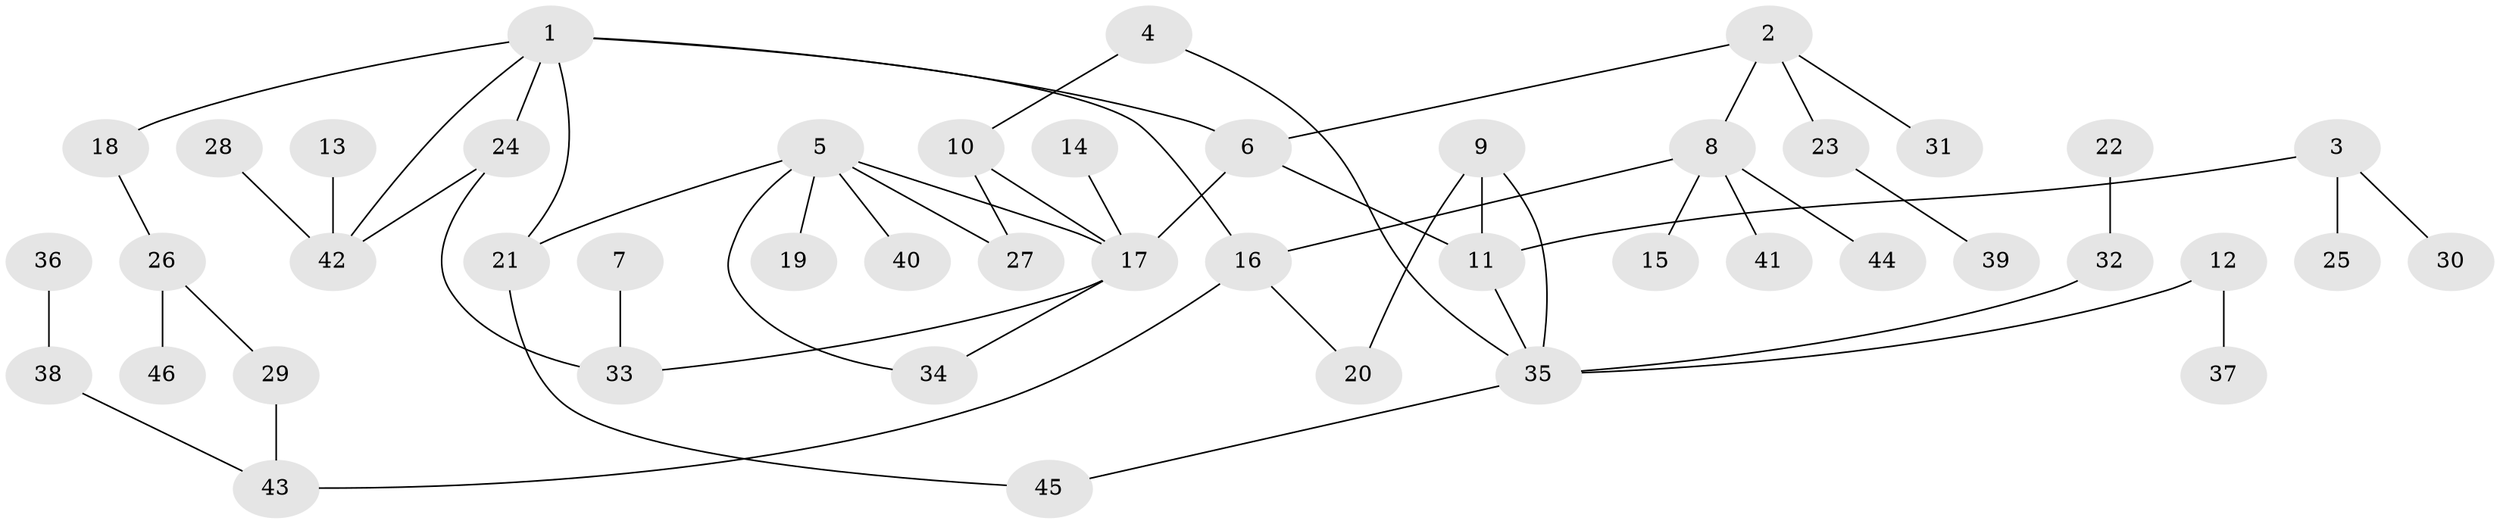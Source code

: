 // original degree distribution, {5: 0.021739130434782608, 8: 0.010869565217391304, 7: 0.010869565217391304, 6: 0.03260869565217391, 3: 0.18478260869565216, 2: 0.2608695652173913, 1: 0.41304347826086957, 4: 0.06521739130434782}
// Generated by graph-tools (version 1.1) at 2025/00/03/09/25 03:00:59]
// undirected, 46 vertices, 56 edges
graph export_dot {
graph [start="1"]
  node [color=gray90,style=filled];
  1;
  2;
  3;
  4;
  5;
  6;
  7;
  8;
  9;
  10;
  11;
  12;
  13;
  14;
  15;
  16;
  17;
  18;
  19;
  20;
  21;
  22;
  23;
  24;
  25;
  26;
  27;
  28;
  29;
  30;
  31;
  32;
  33;
  34;
  35;
  36;
  37;
  38;
  39;
  40;
  41;
  42;
  43;
  44;
  45;
  46;
  1 -- 6 [weight=1.0];
  1 -- 16 [weight=1.0];
  1 -- 18 [weight=1.0];
  1 -- 21 [weight=1.0];
  1 -- 24 [weight=1.0];
  1 -- 42 [weight=1.0];
  2 -- 6 [weight=1.0];
  2 -- 8 [weight=1.0];
  2 -- 23 [weight=1.0];
  2 -- 31 [weight=1.0];
  3 -- 11 [weight=1.0];
  3 -- 25 [weight=1.0];
  3 -- 30 [weight=1.0];
  4 -- 10 [weight=1.0];
  4 -- 35 [weight=1.0];
  5 -- 17 [weight=1.0];
  5 -- 19 [weight=1.0];
  5 -- 21 [weight=1.0];
  5 -- 27 [weight=1.0];
  5 -- 34 [weight=1.0];
  5 -- 40 [weight=1.0];
  6 -- 11 [weight=1.0];
  6 -- 17 [weight=1.0];
  7 -- 33 [weight=1.0];
  8 -- 15 [weight=1.0];
  8 -- 16 [weight=1.0];
  8 -- 41 [weight=1.0];
  8 -- 44 [weight=1.0];
  9 -- 11 [weight=1.0];
  9 -- 20 [weight=1.0];
  9 -- 35 [weight=1.0];
  10 -- 17 [weight=1.0];
  10 -- 27 [weight=1.0];
  11 -- 35 [weight=1.0];
  12 -- 35 [weight=1.0];
  12 -- 37 [weight=1.0];
  13 -- 42 [weight=1.0];
  14 -- 17 [weight=1.0];
  16 -- 20 [weight=1.0];
  16 -- 43 [weight=1.0];
  17 -- 33 [weight=1.0];
  17 -- 34 [weight=1.0];
  18 -- 26 [weight=1.0];
  21 -- 45 [weight=1.0];
  22 -- 32 [weight=1.0];
  23 -- 39 [weight=1.0];
  24 -- 33 [weight=1.0];
  24 -- 42 [weight=1.0];
  26 -- 29 [weight=1.0];
  26 -- 46 [weight=1.0];
  28 -- 42 [weight=1.0];
  29 -- 43 [weight=1.0];
  32 -- 35 [weight=1.0];
  35 -- 45 [weight=1.0];
  36 -- 38 [weight=1.0];
  38 -- 43 [weight=1.0];
}
